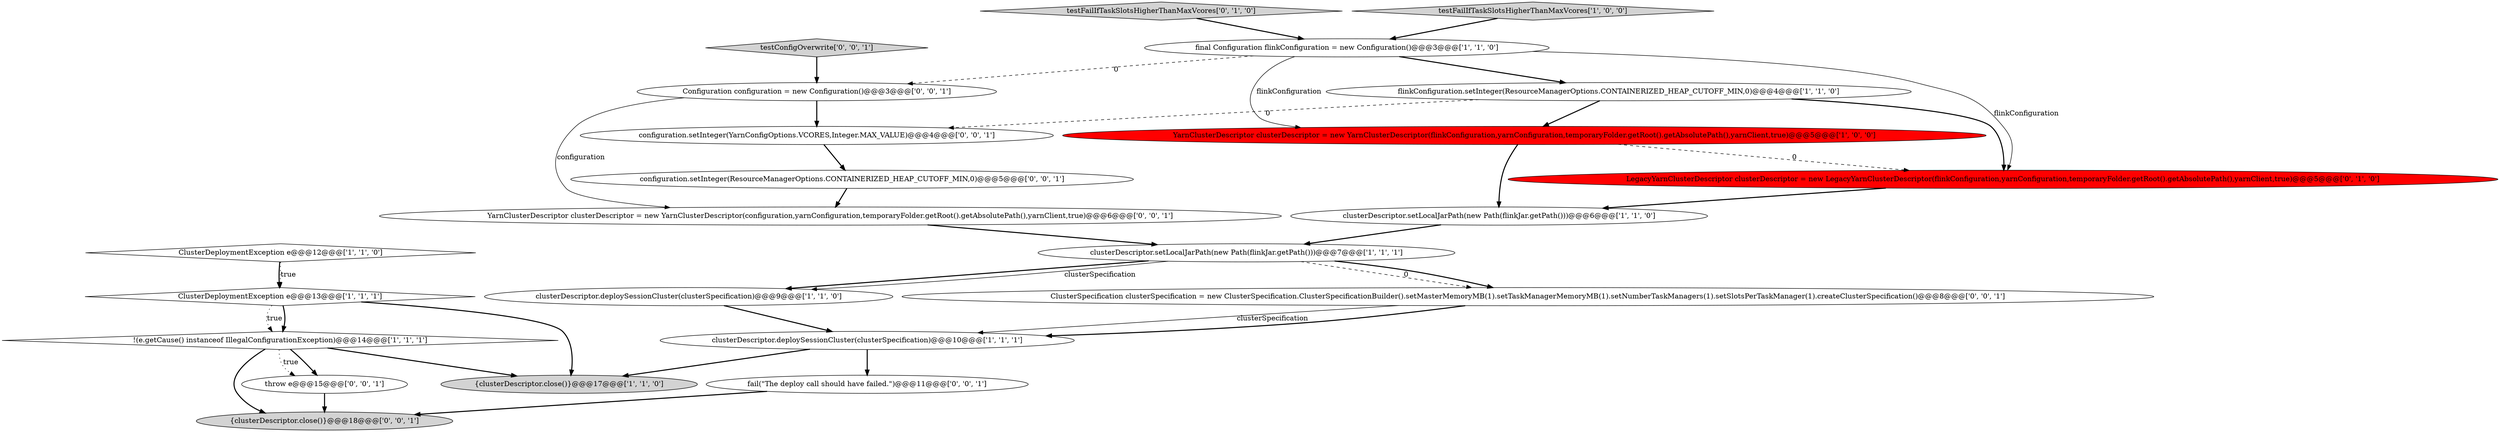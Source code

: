 digraph {
16 [style = filled, label = "configuration.setInteger(ResourceManagerOptions.CONTAINERIZED_HEAP_CUTOFF_MIN,0)@@@5@@@['0', '0', '1']", fillcolor = white, shape = ellipse image = "AAA0AAABBB3BBB"];
17 [style = filled, label = "ClusterSpecification clusterSpecification = new ClusterSpecification.ClusterSpecificationBuilder().setMasterMemoryMB(1).setTaskManagerMemoryMB(1).setNumberTaskManagers(1).setSlotsPerTaskManager(1).createClusterSpecification()@@@8@@@['0', '0', '1']", fillcolor = white, shape = ellipse image = "AAA0AAABBB3BBB"];
5 [style = filled, label = "!(e.getCause() instanceof IllegalConfigurationException)@@@14@@@['1', '1', '1']", fillcolor = white, shape = diamond image = "AAA0AAABBB1BBB"];
20 [style = filled, label = "YarnClusterDescriptor clusterDescriptor = new YarnClusterDescriptor(configuration,yarnConfiguration,temporaryFolder.getRoot().getAbsolutePath(),yarnClient,true)@@@6@@@['0', '0', '1']", fillcolor = white, shape = ellipse image = "AAA0AAABBB3BBB"];
7 [style = filled, label = "clusterDescriptor.deploySessionCluster(clusterSpecification)@@@10@@@['1', '1', '1']", fillcolor = white, shape = ellipse image = "AAA0AAABBB1BBB"];
2 [style = filled, label = "flinkConfiguration.setInteger(ResourceManagerOptions.CONTAINERIZED_HEAP_CUTOFF_MIN,0)@@@4@@@['1', '1', '0']", fillcolor = white, shape = ellipse image = "AAA0AAABBB1BBB"];
11 [style = filled, label = "clusterDescriptor.setLocalJarPath(new Path(flinkJar.getPath()))@@@7@@@['1', '1', '1']", fillcolor = white, shape = ellipse image = "AAA0AAABBB1BBB"];
21 [style = filled, label = "throw e@@@15@@@['0', '0', '1']", fillcolor = white, shape = ellipse image = "AAA0AAABBB3BBB"];
22 [style = filled, label = "{clusterDescriptor.close()}@@@18@@@['0', '0', '1']", fillcolor = lightgray, shape = ellipse image = "AAA0AAABBB3BBB"];
1 [style = filled, label = "clusterDescriptor.setLocalJarPath(new Path(flinkJar.getPath()))@@@6@@@['1', '1', '0']", fillcolor = white, shape = ellipse image = "AAA0AAABBB1BBB"];
10 [style = filled, label = "clusterDescriptor.deploySessionCluster(clusterSpecification)@@@9@@@['1', '1', '0']", fillcolor = white, shape = ellipse image = "AAA0AAABBB1BBB"];
9 [style = filled, label = "final Configuration flinkConfiguration = new Configuration()@@@3@@@['1', '1', '0']", fillcolor = white, shape = ellipse image = "AAA0AAABBB1BBB"];
19 [style = filled, label = "testConfigOverwrite['0', '0', '1']", fillcolor = lightgray, shape = diamond image = "AAA0AAABBB3BBB"];
8 [style = filled, label = "{clusterDescriptor.close()}@@@17@@@['1', '1', '0']", fillcolor = lightgray, shape = ellipse image = "AAA0AAABBB1BBB"];
14 [style = filled, label = "Configuration configuration = new Configuration()@@@3@@@['0', '0', '1']", fillcolor = white, shape = ellipse image = "AAA0AAABBB3BBB"];
0 [style = filled, label = "ClusterDeploymentException e@@@12@@@['1', '1', '0']", fillcolor = white, shape = diamond image = "AAA0AAABBB1BBB"];
13 [style = filled, label = "LegacyYarnClusterDescriptor clusterDescriptor = new LegacyYarnClusterDescriptor(flinkConfiguration,yarnConfiguration,temporaryFolder.getRoot().getAbsolutePath(),yarnClient,true)@@@5@@@['0', '1', '0']", fillcolor = red, shape = ellipse image = "AAA1AAABBB2BBB"];
15 [style = filled, label = "configuration.setInteger(YarnConfigOptions.VCORES,Integer.MAX_VALUE)@@@4@@@['0', '0', '1']", fillcolor = white, shape = ellipse image = "AAA0AAABBB3BBB"];
12 [style = filled, label = "testFailIfTaskSlotsHigherThanMaxVcores['0', '1', '0']", fillcolor = lightgray, shape = diamond image = "AAA0AAABBB2BBB"];
3 [style = filled, label = "ClusterDeploymentException e@@@13@@@['1', '1', '1']", fillcolor = white, shape = diamond image = "AAA0AAABBB1BBB"];
4 [style = filled, label = "YarnClusterDescriptor clusterDescriptor = new YarnClusterDescriptor(flinkConfiguration,yarnConfiguration,temporaryFolder.getRoot().getAbsolutePath(),yarnClient,true)@@@5@@@['1', '0', '0']", fillcolor = red, shape = ellipse image = "AAA1AAABBB1BBB"];
18 [style = filled, label = "fail(\"The deploy call should have failed.\")@@@11@@@['0', '0', '1']", fillcolor = white, shape = ellipse image = "AAA0AAABBB3BBB"];
6 [style = filled, label = "testFailIfTaskSlotsHigherThanMaxVcores['1', '0', '0']", fillcolor = lightgray, shape = diamond image = "AAA0AAABBB1BBB"];
0->3 [style = bold, label=""];
5->8 [style = bold, label=""];
9->2 [style = bold, label=""];
17->7 [style = solid, label="clusterSpecification"];
11->17 [style = dashed, label="0"];
7->8 [style = bold, label=""];
12->9 [style = bold, label=""];
2->4 [style = bold, label=""];
10->7 [style = bold, label=""];
15->16 [style = bold, label=""];
13->1 [style = bold, label=""];
1->11 [style = bold, label=""];
2->13 [style = bold, label=""];
2->15 [style = dashed, label="0"];
17->7 [style = bold, label=""];
5->21 [style = bold, label=""];
9->4 [style = solid, label="flinkConfiguration"];
9->13 [style = solid, label="flinkConfiguration"];
3->5 [style = bold, label=""];
18->22 [style = bold, label=""];
3->5 [style = dotted, label="true"];
9->14 [style = dashed, label="0"];
19->14 [style = bold, label=""];
21->22 [style = bold, label=""];
11->10 [style = bold, label=""];
14->20 [style = solid, label="configuration"];
3->8 [style = bold, label=""];
7->18 [style = bold, label=""];
11->17 [style = bold, label=""];
5->21 [style = dotted, label="true"];
14->15 [style = bold, label=""];
4->1 [style = bold, label=""];
0->3 [style = dotted, label="true"];
6->9 [style = bold, label=""];
4->13 [style = dashed, label="0"];
16->20 [style = bold, label=""];
5->22 [style = bold, label=""];
11->10 [style = solid, label="clusterSpecification"];
20->11 [style = bold, label=""];
}
